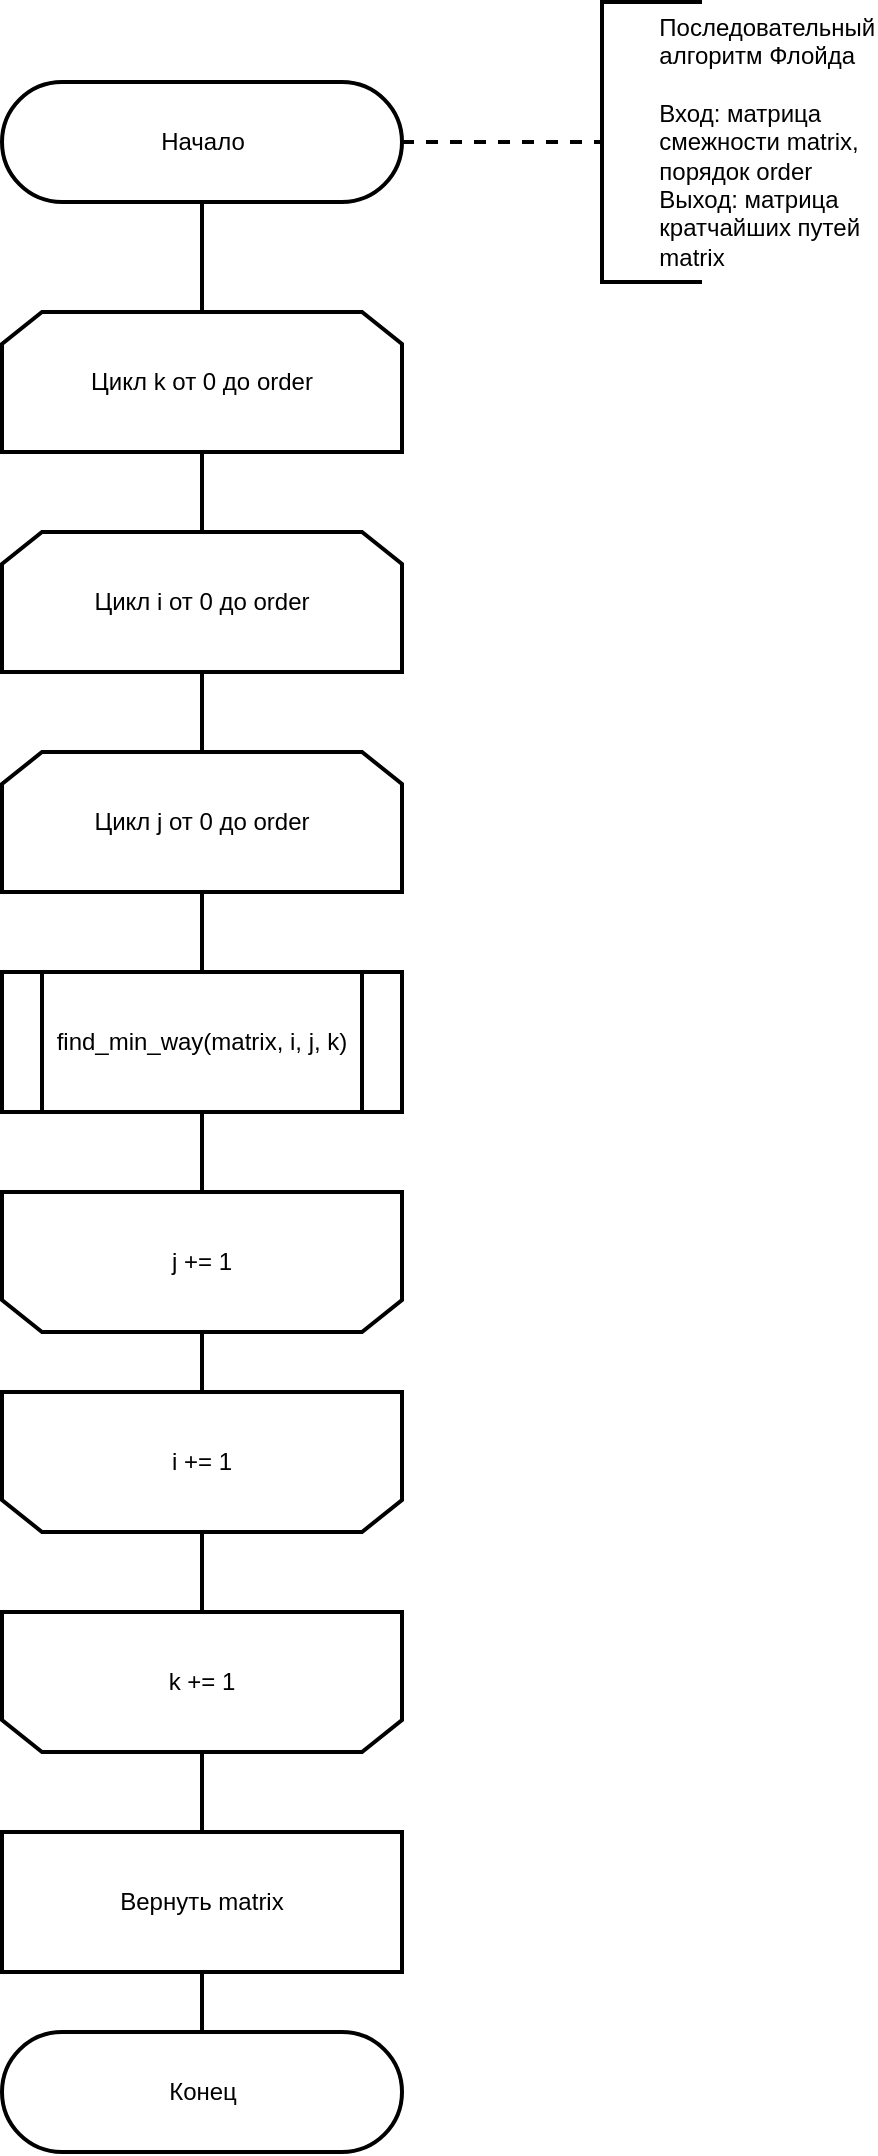 <mxfile>
    <diagram id="-M74jg76EOG9x9oGY2eQ" name="Page-1">
        <mxGraphModel dx="957" dy="555" grid="1" gridSize="10" guides="1" tooltips="1" connect="1" arrows="1" fold="1" page="1" pageScale="1" pageWidth="1654" pageHeight="2336" math="0" shadow="0">
            <root>
                <mxCell id="0"/>
                <mxCell id="1" parent="0"/>
                <mxCell id="2" style="edgeStyle=orthogonalEdgeStyle;rounded=0;orthogonalLoop=1;jettySize=auto;html=1;entryX=0;entryY=0.5;entryDx=0;entryDy=0;entryPerimeter=0;endArrow=none;endFill=0;strokeWidth=2;dashed=1;exitX=1;exitY=0.5;exitDx=0;exitDy=0;exitPerimeter=0;" edge="1" parent="1" source="4" target="6">
                    <mxGeometry relative="1" as="geometry">
                        <mxPoint x="690" y="305" as="sourcePoint"/>
                        <Array as="points">
                            <mxPoint x="660" y="235"/>
                            <mxPoint x="660" y="235"/>
                        </Array>
                    </mxGeometry>
                </mxCell>
                <mxCell id="35" style="edgeStyle=orthogonalEdgeStyle;rounded=0;orthogonalLoop=1;jettySize=auto;html=1;exitX=0.5;exitY=0.5;exitDx=0;exitDy=30;exitPerimeter=0;entryX=0.5;entryY=0;entryDx=0;entryDy=0;strokeWidth=2;endArrow=none;endFill=0;" edge="1" parent="1" source="4" target="34">
                    <mxGeometry relative="1" as="geometry"/>
                </mxCell>
                <mxCell id="4" value="&lt;font style=&quot;font-size: 12px&quot;&gt;Начало&lt;/font&gt;" style="html=1;dashed=0;whitespace=wrap;shape=mxgraph.dfd.start;strokeWidth=2;" vertex="1" parent="1">
                    <mxGeometry x="440" y="205" width="200" height="60" as="geometry"/>
                </mxCell>
                <mxCell id="5" style="edgeStyle=orthogonalEdgeStyle;rounded=0;orthogonalLoop=1;jettySize=auto;html=1;exitX=0.5;exitY=1;exitDx=0;exitDy=0;" edge="1" parent="1">
                    <mxGeometry relative="1" as="geometry">
                        <mxPoint x="490" y="355" as="sourcePoint"/>
                        <mxPoint x="490" y="355" as="targetPoint"/>
                    </mxGeometry>
                </mxCell>
                <mxCell id="6" value="&lt;div&gt;&lt;span style=&quot;white-space: pre&quot;&gt;&#9;&lt;/span&gt;Последовательный&lt;/div&gt;&lt;div&gt;&lt;span style=&quot;white-space: pre&quot;&gt;&#9;&lt;/span&gt;алгоритм Флойда&lt;br&gt;&lt;/div&gt;&lt;div&gt;&lt;span&gt;&lt;br&gt;&lt;/span&gt;&lt;/div&gt;&lt;span style=&quot;white-space: pre&quot;&gt;&#9;&lt;/span&gt;Вход: матрица&amp;nbsp;&lt;br&gt;&lt;span style=&quot;white-space: pre&quot;&gt;&#9;&lt;/span&gt;смежности&amp;nbsp;matrix,&lt;br&gt;&lt;span style=&quot;white-space: pre&quot;&gt;&#9;&lt;/span&gt;порядок order&lt;br&gt;&lt;span style=&quot;white-space: pre&quot;&gt;&#9;&lt;/span&gt;Выход: матрица&lt;br&gt;&lt;span style=&quot;white-space: pre&quot;&gt;&#9;&lt;/span&gt;кратчайших путей&lt;br&gt;&lt;span style=&quot;white-space: pre&quot;&gt;&#9;&lt;/span&gt;matrix" style="strokeWidth=2;html=1;shape=mxgraph.flowchart.annotation_1;align=left;pointerEvents=1;" vertex="1" parent="1">
                    <mxGeometry x="740" y="165" width="50" height="140" as="geometry"/>
                </mxCell>
                <mxCell id="18" value="&lt;font style=&quot;font-size: 12px&quot;&gt;Конец&lt;/font&gt;" style="html=1;dashed=0;whitespace=wrap;shape=mxgraph.dfd.start;strokeWidth=2;" vertex="1" parent="1">
                    <mxGeometry x="440" y="1180" width="200" height="60" as="geometry"/>
                </mxCell>
                <mxCell id="21" style="edgeStyle=orthogonalEdgeStyle;rounded=0;orthogonalLoop=1;jettySize=auto;html=1;exitX=0.5;exitY=1;exitDx=0;exitDy=0;entryX=0.5;entryY=0;entryDx=0;entryDy=0;endArrow=none;endFill=0;strokeWidth=2;" edge="1" parent="1" source="22" target="24">
                    <mxGeometry relative="1" as="geometry"/>
                </mxCell>
                <mxCell id="22" value="Цикл i от 0 до order" style="shape=loopLimit;whiteSpace=wrap;html=1;strokeWidth=2;" vertex="1" parent="1">
                    <mxGeometry x="440" y="430" width="200" height="70" as="geometry"/>
                </mxCell>
                <mxCell id="37" style="edgeStyle=orthogonalEdgeStyle;rounded=0;orthogonalLoop=1;jettySize=auto;html=1;exitX=0.5;exitY=1;exitDx=0;exitDy=0;entryX=0.5;entryY=0;entryDx=0;entryDy=0;endArrow=none;endFill=0;strokeWidth=2;" edge="1" parent="1" source="24" target="33">
                    <mxGeometry relative="1" as="geometry"/>
                </mxCell>
                <mxCell id="24" value="Цикл j от 0 до order" style="shape=loopLimit;whiteSpace=wrap;html=1;strokeWidth=2;" vertex="1" parent="1">
                    <mxGeometry x="440" y="540" width="200" height="70" as="geometry"/>
                </mxCell>
                <mxCell id="26" style="edgeStyle=orthogonalEdgeStyle;rounded=0;orthogonalLoop=1;jettySize=auto;html=1;exitX=0.5;exitY=0;exitDx=0;exitDy=0;entryX=0.5;entryY=1;entryDx=0;entryDy=0;endArrow=none;endFill=0;strokeWidth=2;" edge="1" parent="1" source="27" target="29">
                    <mxGeometry relative="1" as="geometry"/>
                </mxCell>
                <mxCell id="27" value="j += 1" style="shape=loopLimit;whiteSpace=wrap;html=1;strokeWidth=2;direction=west;" vertex="1" parent="1">
                    <mxGeometry x="440" y="760" width="200" height="70" as="geometry"/>
                </mxCell>
                <mxCell id="40" style="edgeStyle=orthogonalEdgeStyle;rounded=0;orthogonalLoop=1;jettySize=auto;html=1;exitX=0.5;exitY=0;exitDx=0;exitDy=0;entryX=0.5;entryY=1;entryDx=0;entryDy=0;endArrow=none;endFill=0;strokeWidth=2;" edge="1" parent="1" source="29" target="38">
                    <mxGeometry relative="1" as="geometry"/>
                </mxCell>
                <mxCell id="29" value="i += 1" style="shape=loopLimit;whiteSpace=wrap;html=1;strokeWidth=2;direction=west;" vertex="1" parent="1">
                    <mxGeometry x="440" y="860" width="200" height="70" as="geometry"/>
                </mxCell>
                <mxCell id="30" style="edgeStyle=orthogonalEdgeStyle;rounded=0;orthogonalLoop=1;jettySize=auto;html=1;exitX=0.5;exitY=1;exitDx=0;exitDy=0;entryX=0.5;entryY=0.5;entryDx=0;entryDy=-30;entryPerimeter=0;endArrow=none;endFill=0;strokeWidth=2;" edge="1" parent="1" source="31" target="18">
                    <mxGeometry relative="1" as="geometry"/>
                </mxCell>
                <mxCell id="31" value="&lt;font style=&quot;font-size: 12px&quot;&gt;Вернуть matrix&lt;br&gt;&lt;/font&gt;" style="rounded=0;whiteSpace=wrap;html=1;strokeWidth=2;" vertex="1" parent="1">
                    <mxGeometry x="440" y="1080" width="200" height="70" as="geometry"/>
                </mxCell>
                <mxCell id="39" value="" style="edgeStyle=orthogonalEdgeStyle;rounded=0;orthogonalLoop=1;jettySize=auto;html=1;endArrow=none;endFill=0;strokeWidth=2;" edge="1" parent="1" source="33" target="27">
                    <mxGeometry relative="1" as="geometry"/>
                </mxCell>
                <mxCell id="33" value="&lt;div style=&quot;text-align: left&quot;&gt;find_min_way(matrix,&amp;nbsp;&lt;span style=&quot;text-align: center&quot;&gt;i, j, k)&lt;/span&gt;&lt;/div&gt;" style="shape=process;whiteSpace=wrap;html=1;backgroundOutline=1;strokeWidth=2;" vertex="1" parent="1">
                    <mxGeometry x="440" y="650" width="200" height="70" as="geometry"/>
                </mxCell>
                <mxCell id="36" style="edgeStyle=orthogonalEdgeStyle;rounded=0;orthogonalLoop=1;jettySize=auto;html=1;exitX=0.5;exitY=1;exitDx=0;exitDy=0;entryX=0.5;entryY=0;entryDx=0;entryDy=0;endArrow=none;endFill=0;strokeWidth=2;" edge="1" parent="1" source="34" target="22">
                    <mxGeometry relative="1" as="geometry"/>
                </mxCell>
                <mxCell id="34" value="Цикл k от 0 до order" style="shape=loopLimit;whiteSpace=wrap;html=1;strokeWidth=2;" vertex="1" parent="1">
                    <mxGeometry x="440" y="320" width="200" height="70" as="geometry"/>
                </mxCell>
                <mxCell id="41" style="edgeStyle=orthogonalEdgeStyle;rounded=0;orthogonalLoop=1;jettySize=auto;html=1;exitX=0.5;exitY=0;exitDx=0;exitDy=0;entryX=0.5;entryY=0;entryDx=0;entryDy=0;endArrow=none;endFill=0;strokeWidth=2;" edge="1" parent="1" source="38" target="31">
                    <mxGeometry relative="1" as="geometry"/>
                </mxCell>
                <mxCell id="38" value="k += 1" style="shape=loopLimit;whiteSpace=wrap;html=1;strokeWidth=2;direction=west;" vertex="1" parent="1">
                    <mxGeometry x="440" y="970" width="200" height="70" as="geometry"/>
                </mxCell>
            </root>
        </mxGraphModel>
    </diagram>
</mxfile>